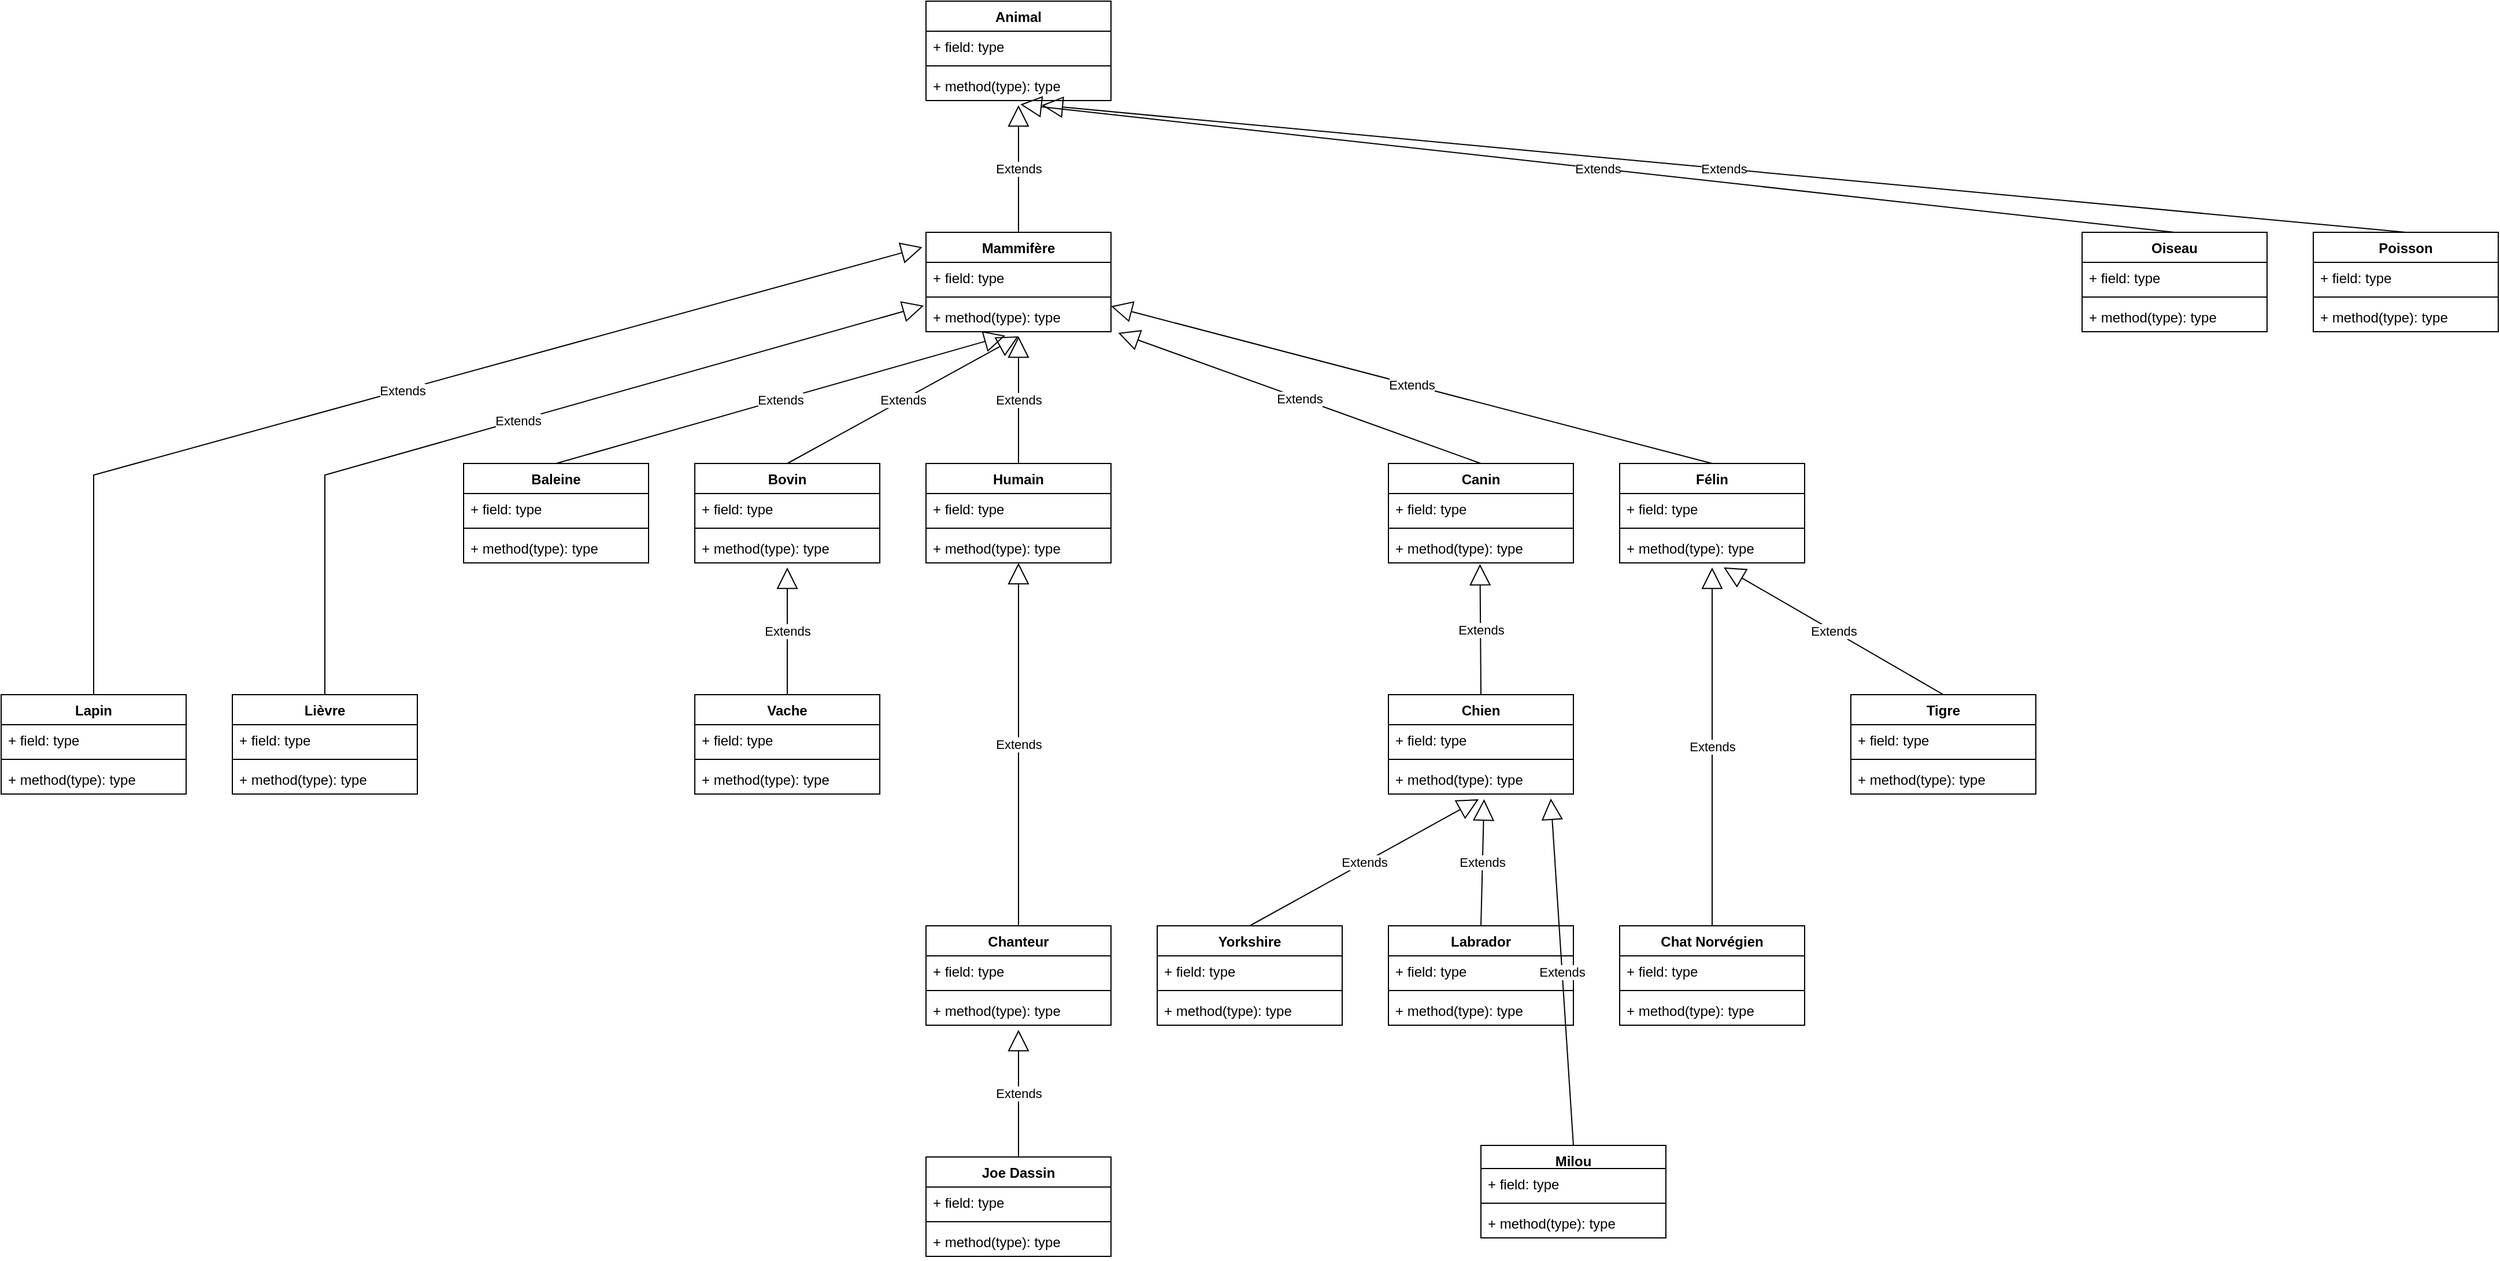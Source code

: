 <mxfile version="20.1.1" type="device"><diagram id="C5RBs43oDa-KdzZeNtuy" name="Page-1"><mxGraphModel dx="3201" dy="2303" grid="1" gridSize="10" guides="1" tooltips="1" connect="1" arrows="1" fold="1" page="1" pageScale="1" pageWidth="827" pageHeight="1169" math="0" shadow="0"><root><mxCell id="WIyWlLk6GJQsqaUBKTNV-0"/><mxCell id="WIyWlLk6GJQsqaUBKTNV-1" parent="WIyWlLk6GJQsqaUBKTNV-0"/><mxCell id="W7matp-2n3f10m7rBeiY-0" value="Animal" style="swimlane;fontStyle=1;align=center;verticalAlign=top;childLayout=stackLayout;horizontal=1;startSize=26;horizontalStack=0;resizeParent=1;resizeParentMax=0;resizeLast=0;collapsible=1;marginBottom=0;" parent="WIyWlLk6GJQsqaUBKTNV-1" vertex="1"><mxGeometry x="120" y="-330" width="160" height="86" as="geometry"/></mxCell><mxCell id="W7matp-2n3f10m7rBeiY-1" value="+ field: type" style="text;strokeColor=none;fillColor=none;align=left;verticalAlign=top;spacingLeft=4;spacingRight=4;overflow=hidden;rotatable=0;points=[[0,0.5],[1,0.5]];portConstraint=eastwest;" parent="W7matp-2n3f10m7rBeiY-0" vertex="1"><mxGeometry y="26" width="160" height="26" as="geometry"/></mxCell><mxCell id="W7matp-2n3f10m7rBeiY-2" value="" style="line;strokeWidth=1;fillColor=none;align=left;verticalAlign=middle;spacingTop=-1;spacingLeft=3;spacingRight=3;rotatable=0;labelPosition=right;points=[];portConstraint=eastwest;" parent="W7matp-2n3f10m7rBeiY-0" vertex="1"><mxGeometry y="52" width="160" height="8" as="geometry"/></mxCell><mxCell id="W7matp-2n3f10m7rBeiY-3" value="+ method(type): type" style="text;strokeColor=none;fillColor=none;align=left;verticalAlign=top;spacingLeft=4;spacingRight=4;overflow=hidden;rotatable=0;points=[[0,0.5],[1,0.5]];portConstraint=eastwest;" parent="W7matp-2n3f10m7rBeiY-0" vertex="1"><mxGeometry y="60" width="160" height="26" as="geometry"/></mxCell><mxCell id="W7matp-2n3f10m7rBeiY-4" value="Chien" style="swimlane;fontStyle=1;align=center;verticalAlign=top;childLayout=stackLayout;horizontal=1;startSize=26;horizontalStack=0;resizeParent=1;resizeParentMax=0;resizeLast=0;collapsible=1;marginBottom=0;" parent="WIyWlLk6GJQsqaUBKTNV-1" vertex="1"><mxGeometry x="520" y="270" width="160" height="86" as="geometry"/></mxCell><mxCell id="W7matp-2n3f10m7rBeiY-5" value="+ field: type" style="text;strokeColor=none;fillColor=none;align=left;verticalAlign=top;spacingLeft=4;spacingRight=4;overflow=hidden;rotatable=0;points=[[0,0.5],[1,0.5]];portConstraint=eastwest;" parent="W7matp-2n3f10m7rBeiY-4" vertex="1"><mxGeometry y="26" width="160" height="26" as="geometry"/></mxCell><mxCell id="W7matp-2n3f10m7rBeiY-6" value="" style="line;strokeWidth=1;fillColor=none;align=left;verticalAlign=middle;spacingTop=-1;spacingLeft=3;spacingRight=3;rotatable=0;labelPosition=right;points=[];portConstraint=eastwest;" parent="W7matp-2n3f10m7rBeiY-4" vertex="1"><mxGeometry y="52" width="160" height="8" as="geometry"/></mxCell><mxCell id="W7matp-2n3f10m7rBeiY-7" value="+ method(type): type" style="text;strokeColor=none;fillColor=none;align=left;verticalAlign=top;spacingLeft=4;spacingRight=4;overflow=hidden;rotatable=0;points=[[0,0.5],[1,0.5]];portConstraint=eastwest;" parent="W7matp-2n3f10m7rBeiY-4" vertex="1"><mxGeometry y="60" width="160" height="26" as="geometry"/></mxCell><mxCell id="W7matp-2n3f10m7rBeiY-8" value="Bovin&#10;" style="swimlane;fontStyle=1;align=center;verticalAlign=top;childLayout=stackLayout;horizontal=1;startSize=26;horizontalStack=0;resizeParent=1;resizeParentMax=0;resizeLast=0;collapsible=1;marginBottom=0;" parent="WIyWlLk6GJQsqaUBKTNV-1" vertex="1"><mxGeometry x="-80" y="70" width="160" height="86" as="geometry"/></mxCell><mxCell id="W7matp-2n3f10m7rBeiY-9" value="+ field: type" style="text;strokeColor=none;fillColor=none;align=left;verticalAlign=top;spacingLeft=4;spacingRight=4;overflow=hidden;rotatable=0;points=[[0,0.5],[1,0.5]];portConstraint=eastwest;" parent="W7matp-2n3f10m7rBeiY-8" vertex="1"><mxGeometry y="26" width="160" height="26" as="geometry"/></mxCell><mxCell id="W7matp-2n3f10m7rBeiY-10" value="" style="line;strokeWidth=1;fillColor=none;align=left;verticalAlign=middle;spacingTop=-1;spacingLeft=3;spacingRight=3;rotatable=0;labelPosition=right;points=[];portConstraint=eastwest;" parent="W7matp-2n3f10m7rBeiY-8" vertex="1"><mxGeometry y="52" width="160" height="8" as="geometry"/></mxCell><mxCell id="W7matp-2n3f10m7rBeiY-11" value="+ method(type): type" style="text;strokeColor=none;fillColor=none;align=left;verticalAlign=top;spacingLeft=4;spacingRight=4;overflow=hidden;rotatable=0;points=[[0,0.5],[1,0.5]];portConstraint=eastwest;" parent="W7matp-2n3f10m7rBeiY-8" vertex="1"><mxGeometry y="60" width="160" height="26" as="geometry"/></mxCell><mxCell id="W7matp-2n3f10m7rBeiY-12" value="Chanteur" style="swimlane;fontStyle=1;align=center;verticalAlign=top;childLayout=stackLayout;horizontal=1;startSize=26;horizontalStack=0;resizeParent=1;resizeParentMax=0;resizeLast=0;collapsible=1;marginBottom=0;" parent="WIyWlLk6GJQsqaUBKTNV-1" vertex="1"><mxGeometry x="120" y="470" width="160" height="86" as="geometry"/></mxCell><mxCell id="W7matp-2n3f10m7rBeiY-13" value="+ field: type" style="text;strokeColor=none;fillColor=none;align=left;verticalAlign=top;spacingLeft=4;spacingRight=4;overflow=hidden;rotatable=0;points=[[0,0.5],[1,0.5]];portConstraint=eastwest;" parent="W7matp-2n3f10m7rBeiY-12" vertex="1"><mxGeometry y="26" width="160" height="26" as="geometry"/></mxCell><mxCell id="W7matp-2n3f10m7rBeiY-14" value="" style="line;strokeWidth=1;fillColor=none;align=left;verticalAlign=middle;spacingTop=-1;spacingLeft=3;spacingRight=3;rotatable=0;labelPosition=right;points=[];portConstraint=eastwest;" parent="W7matp-2n3f10m7rBeiY-12" vertex="1"><mxGeometry y="52" width="160" height="8" as="geometry"/></mxCell><mxCell id="W7matp-2n3f10m7rBeiY-15" value="+ method(type): type" style="text;strokeColor=none;fillColor=none;align=left;verticalAlign=top;spacingLeft=4;spacingRight=4;overflow=hidden;rotatable=0;points=[[0,0.5],[1,0.5]];portConstraint=eastwest;" parent="W7matp-2n3f10m7rBeiY-12" vertex="1"><mxGeometry y="60" width="160" height="26" as="geometry"/></mxCell><mxCell id="W7matp-2n3f10m7rBeiY-16" value="Chat Norvégien" style="swimlane;fontStyle=1;align=center;verticalAlign=top;childLayout=stackLayout;horizontal=1;startSize=26;horizontalStack=0;resizeParent=1;resizeParentMax=0;resizeLast=0;collapsible=1;marginBottom=0;" parent="WIyWlLk6GJQsqaUBKTNV-1" vertex="1"><mxGeometry x="720" y="470" width="160" height="86" as="geometry"/></mxCell><mxCell id="W7matp-2n3f10m7rBeiY-17" value="+ field: type" style="text;strokeColor=none;fillColor=none;align=left;verticalAlign=top;spacingLeft=4;spacingRight=4;overflow=hidden;rotatable=0;points=[[0,0.5],[1,0.5]];portConstraint=eastwest;" parent="W7matp-2n3f10m7rBeiY-16" vertex="1"><mxGeometry y="26" width="160" height="26" as="geometry"/></mxCell><mxCell id="W7matp-2n3f10m7rBeiY-18" value="" style="line;strokeWidth=1;fillColor=none;align=left;verticalAlign=middle;spacingTop=-1;spacingLeft=3;spacingRight=3;rotatable=0;labelPosition=right;points=[];portConstraint=eastwest;" parent="W7matp-2n3f10m7rBeiY-16" vertex="1"><mxGeometry y="52" width="160" height="8" as="geometry"/></mxCell><mxCell id="W7matp-2n3f10m7rBeiY-19" value="+ method(type): type" style="text;strokeColor=none;fillColor=none;align=left;verticalAlign=top;spacingLeft=4;spacingRight=4;overflow=hidden;rotatable=0;points=[[0,0.5],[1,0.5]];portConstraint=eastwest;" parent="W7matp-2n3f10m7rBeiY-16" vertex="1"><mxGeometry y="60" width="160" height="26" as="geometry"/></mxCell><mxCell id="W7matp-2n3f10m7rBeiY-20" value="Labrador" style="swimlane;fontStyle=1;align=center;verticalAlign=top;childLayout=stackLayout;horizontal=1;startSize=26;horizontalStack=0;resizeParent=1;resizeParentMax=0;resizeLast=0;collapsible=1;marginBottom=0;" parent="WIyWlLk6GJQsqaUBKTNV-1" vertex="1"><mxGeometry x="520" y="470" width="160" height="86" as="geometry"/></mxCell><mxCell id="W7matp-2n3f10m7rBeiY-21" value="+ field: type" style="text;strokeColor=none;fillColor=none;align=left;verticalAlign=top;spacingLeft=4;spacingRight=4;overflow=hidden;rotatable=0;points=[[0,0.5],[1,0.5]];portConstraint=eastwest;" parent="W7matp-2n3f10m7rBeiY-20" vertex="1"><mxGeometry y="26" width="160" height="26" as="geometry"/></mxCell><mxCell id="W7matp-2n3f10m7rBeiY-22" value="" style="line;strokeWidth=1;fillColor=none;align=left;verticalAlign=middle;spacingTop=-1;spacingLeft=3;spacingRight=3;rotatable=0;labelPosition=right;points=[];portConstraint=eastwest;" parent="W7matp-2n3f10m7rBeiY-20" vertex="1"><mxGeometry y="52" width="160" height="8" as="geometry"/></mxCell><mxCell id="W7matp-2n3f10m7rBeiY-23" value="+ method(type): type" style="text;strokeColor=none;fillColor=none;align=left;verticalAlign=top;spacingLeft=4;spacingRight=4;overflow=hidden;rotatable=0;points=[[0,0.5],[1,0.5]];portConstraint=eastwest;" parent="W7matp-2n3f10m7rBeiY-20" vertex="1"><mxGeometry y="60" width="160" height="26" as="geometry"/></mxCell><mxCell id="W7matp-2n3f10m7rBeiY-24" value="Félin" style="swimlane;fontStyle=1;align=center;verticalAlign=top;childLayout=stackLayout;horizontal=1;startSize=26;horizontalStack=0;resizeParent=1;resizeParentMax=0;resizeLast=0;collapsible=1;marginBottom=0;" parent="WIyWlLk6GJQsqaUBKTNV-1" vertex="1"><mxGeometry x="720" y="70" width="160" height="86" as="geometry"/></mxCell><mxCell id="W7matp-2n3f10m7rBeiY-25" value="+ field: type" style="text;strokeColor=none;fillColor=none;align=left;verticalAlign=top;spacingLeft=4;spacingRight=4;overflow=hidden;rotatable=0;points=[[0,0.5],[1,0.5]];portConstraint=eastwest;" parent="W7matp-2n3f10m7rBeiY-24" vertex="1"><mxGeometry y="26" width="160" height="26" as="geometry"/></mxCell><mxCell id="W7matp-2n3f10m7rBeiY-26" value="" style="line;strokeWidth=1;fillColor=none;align=left;verticalAlign=middle;spacingTop=-1;spacingLeft=3;spacingRight=3;rotatable=0;labelPosition=right;points=[];portConstraint=eastwest;" parent="W7matp-2n3f10m7rBeiY-24" vertex="1"><mxGeometry y="52" width="160" height="8" as="geometry"/></mxCell><mxCell id="W7matp-2n3f10m7rBeiY-27" value="+ method(type): type" style="text;strokeColor=none;fillColor=none;align=left;verticalAlign=top;spacingLeft=4;spacingRight=4;overflow=hidden;rotatable=0;points=[[0,0.5],[1,0.5]];portConstraint=eastwest;" parent="W7matp-2n3f10m7rBeiY-24" vertex="1"><mxGeometry y="60" width="160" height="26" as="geometry"/></mxCell><mxCell id="W7matp-2n3f10m7rBeiY-28" value="Lièvre" style="swimlane;fontStyle=1;align=center;verticalAlign=top;childLayout=stackLayout;horizontal=1;startSize=26;horizontalStack=0;resizeParent=1;resizeParentMax=0;resizeLast=0;collapsible=1;marginBottom=0;" parent="WIyWlLk6GJQsqaUBKTNV-1" vertex="1"><mxGeometry x="-480" y="270" width="160" height="86" as="geometry"/></mxCell><mxCell id="W7matp-2n3f10m7rBeiY-29" value="+ field: type" style="text;strokeColor=none;fillColor=none;align=left;verticalAlign=top;spacingLeft=4;spacingRight=4;overflow=hidden;rotatable=0;points=[[0,0.5],[1,0.5]];portConstraint=eastwest;" parent="W7matp-2n3f10m7rBeiY-28" vertex="1"><mxGeometry y="26" width="160" height="26" as="geometry"/></mxCell><mxCell id="W7matp-2n3f10m7rBeiY-30" value="" style="line;strokeWidth=1;fillColor=none;align=left;verticalAlign=middle;spacingTop=-1;spacingLeft=3;spacingRight=3;rotatable=0;labelPosition=right;points=[];portConstraint=eastwest;" parent="W7matp-2n3f10m7rBeiY-28" vertex="1"><mxGeometry y="52" width="160" height="8" as="geometry"/></mxCell><mxCell id="W7matp-2n3f10m7rBeiY-31" value="+ method(type): type" style="text;strokeColor=none;fillColor=none;align=left;verticalAlign=top;spacingLeft=4;spacingRight=4;overflow=hidden;rotatable=0;points=[[0,0.5],[1,0.5]];portConstraint=eastwest;" parent="W7matp-2n3f10m7rBeiY-28" vertex="1"><mxGeometry y="60" width="160" height="26" as="geometry"/></mxCell><mxCell id="W7matp-2n3f10m7rBeiY-32" value="Lapin" style="swimlane;fontStyle=1;align=center;verticalAlign=top;childLayout=stackLayout;horizontal=1;startSize=26;horizontalStack=0;resizeParent=1;resizeParentMax=0;resizeLast=0;collapsible=1;marginBottom=0;" parent="WIyWlLk6GJQsqaUBKTNV-1" vertex="1"><mxGeometry x="-680" y="270" width="160" height="86" as="geometry"/></mxCell><mxCell id="W7matp-2n3f10m7rBeiY-33" value="+ field: type" style="text;strokeColor=none;fillColor=none;align=left;verticalAlign=top;spacingLeft=4;spacingRight=4;overflow=hidden;rotatable=0;points=[[0,0.5],[1,0.5]];portConstraint=eastwest;" parent="W7matp-2n3f10m7rBeiY-32" vertex="1"><mxGeometry y="26" width="160" height="26" as="geometry"/></mxCell><mxCell id="W7matp-2n3f10m7rBeiY-34" value="" style="line;strokeWidth=1;fillColor=none;align=left;verticalAlign=middle;spacingTop=-1;spacingLeft=3;spacingRight=3;rotatable=0;labelPosition=right;points=[];portConstraint=eastwest;" parent="W7matp-2n3f10m7rBeiY-32" vertex="1"><mxGeometry y="52" width="160" height="8" as="geometry"/></mxCell><mxCell id="W7matp-2n3f10m7rBeiY-35" value="+ method(type): type" style="text;strokeColor=none;fillColor=none;align=left;verticalAlign=top;spacingLeft=4;spacingRight=4;overflow=hidden;rotatable=0;points=[[0,0.5],[1,0.5]];portConstraint=eastwest;" parent="W7matp-2n3f10m7rBeiY-32" vertex="1"><mxGeometry y="60" width="160" height="26" as="geometry"/></mxCell><mxCell id="W7matp-2n3f10m7rBeiY-36" value="Oiseau" style="swimlane;fontStyle=1;align=center;verticalAlign=top;childLayout=stackLayout;horizontal=1;startSize=26;horizontalStack=0;resizeParent=1;resizeParentMax=0;resizeLast=0;collapsible=1;marginBottom=0;" parent="WIyWlLk6GJQsqaUBKTNV-1" vertex="1"><mxGeometry x="1120" y="-130" width="160" height="86" as="geometry"/></mxCell><mxCell id="W7matp-2n3f10m7rBeiY-37" value="+ field: type" style="text;strokeColor=none;fillColor=none;align=left;verticalAlign=top;spacingLeft=4;spacingRight=4;overflow=hidden;rotatable=0;points=[[0,0.5],[1,0.5]];portConstraint=eastwest;" parent="W7matp-2n3f10m7rBeiY-36" vertex="1"><mxGeometry y="26" width="160" height="26" as="geometry"/></mxCell><mxCell id="W7matp-2n3f10m7rBeiY-38" value="" style="line;strokeWidth=1;fillColor=none;align=left;verticalAlign=middle;spacingTop=-1;spacingLeft=3;spacingRight=3;rotatable=0;labelPosition=right;points=[];portConstraint=eastwest;" parent="W7matp-2n3f10m7rBeiY-36" vertex="1"><mxGeometry y="52" width="160" height="8" as="geometry"/></mxCell><mxCell id="W7matp-2n3f10m7rBeiY-39" value="+ method(type): type" style="text;strokeColor=none;fillColor=none;align=left;verticalAlign=top;spacingLeft=4;spacingRight=4;overflow=hidden;rotatable=0;points=[[0,0.5],[1,0.5]];portConstraint=eastwest;" parent="W7matp-2n3f10m7rBeiY-36" vertex="1"><mxGeometry y="60" width="160" height="26" as="geometry"/></mxCell><mxCell id="W7matp-2n3f10m7rBeiY-40" value="Tigre" style="swimlane;fontStyle=1;align=center;verticalAlign=top;childLayout=stackLayout;horizontal=1;startSize=26;horizontalStack=0;resizeParent=1;resizeParentMax=0;resizeLast=0;collapsible=1;marginBottom=0;" parent="WIyWlLk6GJQsqaUBKTNV-1" vertex="1"><mxGeometry x="920" y="270" width="160" height="86" as="geometry"/></mxCell><mxCell id="W7matp-2n3f10m7rBeiY-41" value="+ field: type" style="text;strokeColor=none;fillColor=none;align=left;verticalAlign=top;spacingLeft=4;spacingRight=4;overflow=hidden;rotatable=0;points=[[0,0.5],[1,0.5]];portConstraint=eastwest;" parent="W7matp-2n3f10m7rBeiY-40" vertex="1"><mxGeometry y="26" width="160" height="26" as="geometry"/></mxCell><mxCell id="W7matp-2n3f10m7rBeiY-42" value="" style="line;strokeWidth=1;fillColor=none;align=left;verticalAlign=middle;spacingTop=-1;spacingLeft=3;spacingRight=3;rotatable=0;labelPosition=right;points=[];portConstraint=eastwest;" parent="W7matp-2n3f10m7rBeiY-40" vertex="1"><mxGeometry y="52" width="160" height="8" as="geometry"/></mxCell><mxCell id="W7matp-2n3f10m7rBeiY-43" value="+ method(type): type" style="text;strokeColor=none;fillColor=none;align=left;verticalAlign=top;spacingLeft=4;spacingRight=4;overflow=hidden;rotatable=0;points=[[0,0.5],[1,0.5]];portConstraint=eastwest;" parent="W7matp-2n3f10m7rBeiY-40" vertex="1"><mxGeometry y="60" width="160" height="26" as="geometry"/></mxCell><mxCell id="W7matp-2n3f10m7rBeiY-44" value="Joe Dassin" style="swimlane;fontStyle=1;align=center;verticalAlign=top;childLayout=stackLayout;horizontal=1;startSize=26;horizontalStack=0;resizeParent=1;resizeParentMax=0;resizeLast=0;collapsible=1;marginBottom=0;" parent="WIyWlLk6GJQsqaUBKTNV-1" vertex="1"><mxGeometry x="120" y="670" width="160" height="86" as="geometry"/></mxCell><mxCell id="W7matp-2n3f10m7rBeiY-45" value="+ field: type" style="text;strokeColor=none;fillColor=none;align=left;verticalAlign=top;spacingLeft=4;spacingRight=4;overflow=hidden;rotatable=0;points=[[0,0.5],[1,0.5]];portConstraint=eastwest;" parent="W7matp-2n3f10m7rBeiY-44" vertex="1"><mxGeometry y="26" width="160" height="26" as="geometry"/></mxCell><mxCell id="W7matp-2n3f10m7rBeiY-46" value="" style="line;strokeWidth=1;fillColor=none;align=left;verticalAlign=middle;spacingTop=-1;spacingLeft=3;spacingRight=3;rotatable=0;labelPosition=right;points=[];portConstraint=eastwest;" parent="W7matp-2n3f10m7rBeiY-44" vertex="1"><mxGeometry y="52" width="160" height="8" as="geometry"/></mxCell><mxCell id="W7matp-2n3f10m7rBeiY-47" value="+ method(type): type" style="text;strokeColor=none;fillColor=none;align=left;verticalAlign=top;spacingLeft=4;spacingRight=4;overflow=hidden;rotatable=0;points=[[0,0.5],[1,0.5]];portConstraint=eastwest;" parent="W7matp-2n3f10m7rBeiY-44" vertex="1"><mxGeometry y="60" width="160" height="26" as="geometry"/></mxCell><mxCell id="W7matp-2n3f10m7rBeiY-48" value="Canin" style="swimlane;fontStyle=1;align=center;verticalAlign=top;childLayout=stackLayout;horizontal=1;startSize=26;horizontalStack=0;resizeParent=1;resizeParentMax=0;resizeLast=0;collapsible=1;marginBottom=0;" parent="WIyWlLk6GJQsqaUBKTNV-1" vertex="1"><mxGeometry x="520" y="70" width="160" height="86" as="geometry"/></mxCell><mxCell id="W7matp-2n3f10m7rBeiY-49" value="+ field: type" style="text;strokeColor=none;fillColor=none;align=left;verticalAlign=top;spacingLeft=4;spacingRight=4;overflow=hidden;rotatable=0;points=[[0,0.5],[1,0.5]];portConstraint=eastwest;" parent="W7matp-2n3f10m7rBeiY-48" vertex="1"><mxGeometry y="26" width="160" height="26" as="geometry"/></mxCell><mxCell id="W7matp-2n3f10m7rBeiY-50" value="" style="line;strokeWidth=1;fillColor=none;align=left;verticalAlign=middle;spacingTop=-1;spacingLeft=3;spacingRight=3;rotatable=0;labelPosition=right;points=[];portConstraint=eastwest;" parent="W7matp-2n3f10m7rBeiY-48" vertex="1"><mxGeometry y="52" width="160" height="8" as="geometry"/></mxCell><mxCell id="W7matp-2n3f10m7rBeiY-51" value="+ method(type): type" style="text;strokeColor=none;fillColor=none;align=left;verticalAlign=top;spacingLeft=4;spacingRight=4;overflow=hidden;rotatable=0;points=[[0,0.5],[1,0.5]];portConstraint=eastwest;" parent="W7matp-2n3f10m7rBeiY-48" vertex="1"><mxGeometry y="60" width="160" height="26" as="geometry"/></mxCell><mxCell id="W7matp-2n3f10m7rBeiY-52" value="Vache" style="swimlane;fontStyle=1;align=center;verticalAlign=top;childLayout=stackLayout;horizontal=1;startSize=26;horizontalStack=0;resizeParent=1;resizeParentMax=0;resizeLast=0;collapsible=1;marginBottom=0;" parent="WIyWlLk6GJQsqaUBKTNV-1" vertex="1"><mxGeometry x="-80" y="270" width="160" height="86" as="geometry"/></mxCell><mxCell id="W7matp-2n3f10m7rBeiY-53" value="+ field: type" style="text;strokeColor=none;fillColor=none;align=left;verticalAlign=top;spacingLeft=4;spacingRight=4;overflow=hidden;rotatable=0;points=[[0,0.5],[1,0.5]];portConstraint=eastwest;" parent="W7matp-2n3f10m7rBeiY-52" vertex="1"><mxGeometry y="26" width="160" height="26" as="geometry"/></mxCell><mxCell id="W7matp-2n3f10m7rBeiY-54" value="" style="line;strokeWidth=1;fillColor=none;align=left;verticalAlign=middle;spacingTop=-1;spacingLeft=3;spacingRight=3;rotatable=0;labelPosition=right;points=[];portConstraint=eastwest;" parent="W7matp-2n3f10m7rBeiY-52" vertex="1"><mxGeometry y="52" width="160" height="8" as="geometry"/></mxCell><mxCell id="W7matp-2n3f10m7rBeiY-55" value="+ method(type): type" style="text;strokeColor=none;fillColor=none;align=left;verticalAlign=top;spacingLeft=4;spacingRight=4;overflow=hidden;rotatable=0;points=[[0,0.5],[1,0.5]];portConstraint=eastwest;" parent="W7matp-2n3f10m7rBeiY-52" vertex="1"><mxGeometry y="60" width="160" height="26" as="geometry"/></mxCell><mxCell id="W7matp-2n3f10m7rBeiY-56" value="Humain" style="swimlane;fontStyle=1;align=center;verticalAlign=top;childLayout=stackLayout;horizontal=1;startSize=26;horizontalStack=0;resizeParent=1;resizeParentMax=0;resizeLast=0;collapsible=1;marginBottom=0;" parent="WIyWlLk6GJQsqaUBKTNV-1" vertex="1"><mxGeometry x="120" y="70" width="160" height="86" as="geometry"/></mxCell><mxCell id="W7matp-2n3f10m7rBeiY-57" value="+ field: type" style="text;strokeColor=none;fillColor=none;align=left;verticalAlign=top;spacingLeft=4;spacingRight=4;overflow=hidden;rotatable=0;points=[[0,0.5],[1,0.5]];portConstraint=eastwest;" parent="W7matp-2n3f10m7rBeiY-56" vertex="1"><mxGeometry y="26" width="160" height="26" as="geometry"/></mxCell><mxCell id="W7matp-2n3f10m7rBeiY-58" value="" style="line;strokeWidth=1;fillColor=none;align=left;verticalAlign=middle;spacingTop=-1;spacingLeft=3;spacingRight=3;rotatable=0;labelPosition=right;points=[];portConstraint=eastwest;" parent="W7matp-2n3f10m7rBeiY-56" vertex="1"><mxGeometry y="52" width="160" height="8" as="geometry"/></mxCell><mxCell id="W7matp-2n3f10m7rBeiY-59" value="+ method(type): type" style="text;strokeColor=none;fillColor=none;align=left;verticalAlign=top;spacingLeft=4;spacingRight=4;overflow=hidden;rotatable=0;points=[[0,0.5],[1,0.5]];portConstraint=eastwest;" parent="W7matp-2n3f10m7rBeiY-56" vertex="1"><mxGeometry y="60" width="160" height="26" as="geometry"/></mxCell><mxCell id="W7matp-2n3f10m7rBeiY-60" value="Mammifère" style="swimlane;fontStyle=1;align=center;verticalAlign=top;childLayout=stackLayout;horizontal=1;startSize=26;horizontalStack=0;resizeParent=1;resizeParentMax=0;resizeLast=0;collapsible=1;marginBottom=0;" parent="WIyWlLk6GJQsqaUBKTNV-1" vertex="1"><mxGeometry x="120" y="-130" width="160" height="86" as="geometry"/></mxCell><mxCell id="W7matp-2n3f10m7rBeiY-61" value="+ field: type" style="text;strokeColor=none;fillColor=none;align=left;verticalAlign=top;spacingLeft=4;spacingRight=4;overflow=hidden;rotatable=0;points=[[0,0.5],[1,0.5]];portConstraint=eastwest;" parent="W7matp-2n3f10m7rBeiY-60" vertex="1"><mxGeometry y="26" width="160" height="26" as="geometry"/></mxCell><mxCell id="W7matp-2n3f10m7rBeiY-62" value="" style="line;strokeWidth=1;fillColor=none;align=left;verticalAlign=middle;spacingTop=-1;spacingLeft=3;spacingRight=3;rotatable=0;labelPosition=right;points=[];portConstraint=eastwest;" parent="W7matp-2n3f10m7rBeiY-60" vertex="1"><mxGeometry y="52" width="160" height="8" as="geometry"/></mxCell><mxCell id="W7matp-2n3f10m7rBeiY-63" value="+ method(type): type" style="text;strokeColor=none;fillColor=none;align=left;verticalAlign=top;spacingLeft=4;spacingRight=4;overflow=hidden;rotatable=0;points=[[0,0.5],[1,0.5]];portConstraint=eastwest;" parent="W7matp-2n3f10m7rBeiY-60" vertex="1"><mxGeometry y="60" width="160" height="26" as="geometry"/></mxCell><mxCell id="W7matp-2n3f10m7rBeiY-64" value="Poisson" style="swimlane;fontStyle=1;align=center;verticalAlign=top;childLayout=stackLayout;horizontal=1;startSize=26;horizontalStack=0;resizeParent=1;resizeParentMax=0;resizeLast=0;collapsible=1;marginBottom=0;" parent="WIyWlLk6GJQsqaUBKTNV-1" vertex="1"><mxGeometry x="1320" y="-130" width="160" height="86" as="geometry"/></mxCell><mxCell id="W7matp-2n3f10m7rBeiY-65" value="+ field: type" style="text;strokeColor=none;fillColor=none;align=left;verticalAlign=top;spacingLeft=4;spacingRight=4;overflow=hidden;rotatable=0;points=[[0,0.5],[1,0.5]];portConstraint=eastwest;" parent="W7matp-2n3f10m7rBeiY-64" vertex="1"><mxGeometry y="26" width="160" height="26" as="geometry"/></mxCell><mxCell id="W7matp-2n3f10m7rBeiY-66" value="" style="line;strokeWidth=1;fillColor=none;align=left;verticalAlign=middle;spacingTop=-1;spacingLeft=3;spacingRight=3;rotatable=0;labelPosition=right;points=[];portConstraint=eastwest;" parent="W7matp-2n3f10m7rBeiY-64" vertex="1"><mxGeometry y="52" width="160" height="8" as="geometry"/></mxCell><mxCell id="W7matp-2n3f10m7rBeiY-67" value="+ method(type): type" style="text;strokeColor=none;fillColor=none;align=left;verticalAlign=top;spacingLeft=4;spacingRight=4;overflow=hidden;rotatable=0;points=[[0,0.5],[1,0.5]];portConstraint=eastwest;" parent="W7matp-2n3f10m7rBeiY-64" vertex="1"><mxGeometry y="60" width="160" height="26" as="geometry"/></mxCell><mxCell id="W7matp-2n3f10m7rBeiY-68" value="Baleine" style="swimlane;fontStyle=1;align=center;verticalAlign=top;childLayout=stackLayout;horizontal=1;startSize=26;horizontalStack=0;resizeParent=1;resizeParentMax=0;resizeLast=0;collapsible=1;marginBottom=0;" parent="WIyWlLk6GJQsqaUBKTNV-1" vertex="1"><mxGeometry x="-280" y="70" width="160" height="86" as="geometry"/></mxCell><mxCell id="W7matp-2n3f10m7rBeiY-69" value="+ field: type" style="text;strokeColor=none;fillColor=none;align=left;verticalAlign=top;spacingLeft=4;spacingRight=4;overflow=hidden;rotatable=0;points=[[0,0.5],[1,0.5]];portConstraint=eastwest;" parent="W7matp-2n3f10m7rBeiY-68" vertex="1"><mxGeometry y="26" width="160" height="26" as="geometry"/></mxCell><mxCell id="W7matp-2n3f10m7rBeiY-70" value="" style="line;strokeWidth=1;fillColor=none;align=left;verticalAlign=middle;spacingTop=-1;spacingLeft=3;spacingRight=3;rotatable=0;labelPosition=right;points=[];portConstraint=eastwest;" parent="W7matp-2n3f10m7rBeiY-68" vertex="1"><mxGeometry y="52" width="160" height="8" as="geometry"/></mxCell><mxCell id="W7matp-2n3f10m7rBeiY-71" value="+ method(type): type" style="text;strokeColor=none;fillColor=none;align=left;verticalAlign=top;spacingLeft=4;spacingRight=4;overflow=hidden;rotatable=0;points=[[0,0.5],[1,0.5]];portConstraint=eastwest;" parent="W7matp-2n3f10m7rBeiY-68" vertex="1"><mxGeometry y="60" width="160" height="26" as="geometry"/></mxCell><mxCell id="W7matp-2n3f10m7rBeiY-72" value="Yorkshire" style="swimlane;fontStyle=1;align=center;verticalAlign=top;childLayout=stackLayout;horizontal=1;startSize=26;horizontalStack=0;resizeParent=1;resizeParentMax=0;resizeLast=0;collapsible=1;marginBottom=0;" parent="WIyWlLk6GJQsqaUBKTNV-1" vertex="1"><mxGeometry x="320" y="470" width="160" height="86" as="geometry"/></mxCell><mxCell id="W7matp-2n3f10m7rBeiY-73" value="+ field: type" style="text;strokeColor=none;fillColor=none;align=left;verticalAlign=top;spacingLeft=4;spacingRight=4;overflow=hidden;rotatable=0;points=[[0,0.5],[1,0.5]];portConstraint=eastwest;" parent="W7matp-2n3f10m7rBeiY-72" vertex="1"><mxGeometry y="26" width="160" height="26" as="geometry"/></mxCell><mxCell id="W7matp-2n3f10m7rBeiY-74" value="" style="line;strokeWidth=1;fillColor=none;align=left;verticalAlign=middle;spacingTop=-1;spacingLeft=3;spacingRight=3;rotatable=0;labelPosition=right;points=[];portConstraint=eastwest;" parent="W7matp-2n3f10m7rBeiY-72" vertex="1"><mxGeometry y="52" width="160" height="8" as="geometry"/></mxCell><mxCell id="W7matp-2n3f10m7rBeiY-75" value="+ method(type): type" style="text;strokeColor=none;fillColor=none;align=left;verticalAlign=top;spacingLeft=4;spacingRight=4;overflow=hidden;rotatable=0;points=[[0,0.5],[1,0.5]];portConstraint=eastwest;" parent="W7matp-2n3f10m7rBeiY-72" vertex="1"><mxGeometry y="60" width="160" height="26" as="geometry"/></mxCell><mxCell id="W7matp-2n3f10m7rBeiY-76" value="Milou" style="swimlane;fontStyle=1;align=center;verticalAlign=top;childLayout=stackLayout;horizontal=1;startSize=20;horizontalStack=0;resizeParent=1;resizeParentMax=0;resizeLast=0;collapsible=1;marginBottom=0;" parent="WIyWlLk6GJQsqaUBKTNV-1" vertex="1"><mxGeometry x="600" y="660" width="160" height="80" as="geometry"/></mxCell><mxCell id="W7matp-2n3f10m7rBeiY-77" value="+ field: type" style="text;strokeColor=none;fillColor=none;align=left;verticalAlign=top;spacingLeft=4;spacingRight=4;overflow=hidden;rotatable=0;points=[[0,0.5],[1,0.5]];portConstraint=eastwest;" parent="W7matp-2n3f10m7rBeiY-76" vertex="1"><mxGeometry y="20" width="160" height="26" as="geometry"/></mxCell><mxCell id="W7matp-2n3f10m7rBeiY-78" value="" style="line;strokeWidth=1;fillColor=none;align=left;verticalAlign=middle;spacingTop=-1;spacingLeft=3;spacingRight=3;rotatable=0;labelPosition=right;points=[];portConstraint=eastwest;" parent="W7matp-2n3f10m7rBeiY-76" vertex="1"><mxGeometry y="46" width="160" height="8" as="geometry"/></mxCell><mxCell id="W7matp-2n3f10m7rBeiY-79" value="+ method(type): type" style="text;strokeColor=none;fillColor=none;align=left;verticalAlign=top;spacingLeft=4;spacingRight=4;overflow=hidden;rotatable=0;points=[[0,0.5],[1,0.5]];portConstraint=eastwest;" parent="W7matp-2n3f10m7rBeiY-76" vertex="1"><mxGeometry y="54" width="160" height="26" as="geometry"/></mxCell><mxCell id="W7matp-2n3f10m7rBeiY-80" value="Extends" style="endArrow=block;endSize=16;endFill=0;html=1;rounded=0;entryX=0.488;entryY=1.174;entryDx=0;entryDy=0;entryPerimeter=0;exitX=0.5;exitY=0;exitDx=0;exitDy=0;" parent="WIyWlLk6GJQsqaUBKTNV-1" source="W7matp-2n3f10m7rBeiY-72" target="W7matp-2n3f10m7rBeiY-7" edge="1"><mxGeometry width="160" relative="1" as="geometry"><mxPoint x="390" y="420" as="sourcePoint"/><mxPoint x="550" y="420" as="targetPoint"/></mxGeometry></mxCell><mxCell id="W7matp-2n3f10m7rBeiY-81" value="Extends" style="endArrow=block;endSize=16;endFill=0;html=1;rounded=0;exitX=0.5;exitY=0;exitDx=0;exitDy=0;entryX=0.517;entryY=1.174;entryDx=0;entryDy=0;entryPerimeter=0;" parent="WIyWlLk6GJQsqaUBKTNV-1" source="W7matp-2n3f10m7rBeiY-20" target="W7matp-2n3f10m7rBeiY-7" edge="1"><mxGeometry width="160" relative="1" as="geometry"><mxPoint x="560" y="350" as="sourcePoint"/><mxPoint x="720" y="350" as="targetPoint"/></mxGeometry></mxCell><mxCell id="W7matp-2n3f10m7rBeiY-83" value="Extends" style="endArrow=block;endSize=16;endFill=0;html=1;rounded=0;entryX=0.495;entryY=1.038;entryDx=0;entryDy=0;entryPerimeter=0;exitX=0.5;exitY=0;exitDx=0;exitDy=0;" parent="WIyWlLk6GJQsqaUBKTNV-1" source="W7matp-2n3f10m7rBeiY-4" target="W7matp-2n3f10m7rBeiY-51" edge="1"><mxGeometry width="160" relative="1" as="geometry"><mxPoint x="599" y="260" as="sourcePoint"/><mxPoint x="720" y="350" as="targetPoint"/></mxGeometry></mxCell><mxCell id="W7matp-2n3f10m7rBeiY-84" value="Extends" style="endArrow=block;endSize=16;endFill=0;html=1;rounded=0;exitX=0.5;exitY=0;exitDx=0;exitDy=0;entryX=0.878;entryY=1.148;entryDx=0;entryDy=0;entryPerimeter=0;" parent="WIyWlLk6GJQsqaUBKTNV-1" source="W7matp-2n3f10m7rBeiY-76" edge="1" target="W7matp-2n3f10m7rBeiY-7"><mxGeometry width="160" relative="1" as="geometry"><mxPoint x="380" y="640" as="sourcePoint"/><mxPoint x="400" y="560" as="targetPoint"/><Array as="points"/></mxGeometry></mxCell><mxCell id="W7matp-2n3f10m7rBeiY-85" value="Extends" style="endArrow=block;endSize=16;endFill=0;html=1;rounded=0;entryX=0.5;entryY=1.154;entryDx=0;entryDy=0;entryPerimeter=0;exitX=0.5;exitY=0;exitDx=0;exitDy=0;" parent="WIyWlLk6GJQsqaUBKTNV-1" source="W7matp-2n3f10m7rBeiY-16" target="W7matp-2n3f10m7rBeiY-27" edge="1"><mxGeometry width="160" relative="1" as="geometry"><mxPoint x="710" y="230" as="sourcePoint"/><mxPoint x="870" y="230" as="targetPoint"/></mxGeometry></mxCell><mxCell id="W7matp-2n3f10m7rBeiY-86" value="Extends" style="endArrow=block;endSize=16;endFill=0;html=1;rounded=0;exitX=0.5;exitY=0;exitDx=0;exitDy=0;" parent="WIyWlLk6GJQsqaUBKTNV-1" source="W7matp-2n3f10m7rBeiY-40" edge="1"><mxGeometry width="160" relative="1" as="geometry"><mxPoint x="860" y="210" as="sourcePoint"/><mxPoint x="810" y="160" as="targetPoint"/></mxGeometry></mxCell><mxCell id="W7matp-2n3f10m7rBeiY-87" value="Extends" style="endArrow=block;endSize=16;endFill=0;html=1;rounded=0;exitX=0.5;exitY=0;exitDx=0;exitDy=0;" parent="WIyWlLk6GJQsqaUBKTNV-1" source="W7matp-2n3f10m7rBeiY-44" edge="1"><mxGeometry width="160" relative="1" as="geometry"><mxPoint x="20" y="620" as="sourcePoint"/><mxPoint x="200" y="560" as="targetPoint"/></mxGeometry></mxCell><mxCell id="W7matp-2n3f10m7rBeiY-88" value="Extends" style="endArrow=block;endSize=16;endFill=0;html=1;rounded=0;exitX=0.5;exitY=0;exitDx=0;exitDy=0;" parent="WIyWlLk6GJQsqaUBKTNV-1" source="W7matp-2n3f10m7rBeiY-52" edge="1"><mxGeometry width="160" relative="1" as="geometry"><mxPoint x="-50" y="350" as="sourcePoint"/><mxPoint y="160" as="targetPoint"/></mxGeometry></mxCell><mxCell id="W7matp-2n3f10m7rBeiY-90" value="Extends" style="endArrow=block;endSize=16;endFill=0;html=1;rounded=0;exitX=0.5;exitY=0;exitDx=0;exitDy=0;" parent="WIyWlLk6GJQsqaUBKTNV-1" source="W7matp-2n3f10m7rBeiY-12" target="W7matp-2n3f10m7rBeiY-59" edge="1"><mxGeometry width="160" relative="1" as="geometry"><mxPoint x="140" y="350" as="sourcePoint"/><mxPoint x="300" y="350" as="targetPoint"/></mxGeometry></mxCell><mxCell id="W7matp-2n3f10m7rBeiY-91" value="Extends" style="endArrow=block;endSize=16;endFill=0;html=1;rounded=0;" parent="WIyWlLk6GJQsqaUBKTNV-1" source="W7matp-2n3f10m7rBeiY-60" edge="1"><mxGeometry width="160" relative="1" as="geometry"><mxPoint x="310" y="-80" as="sourcePoint"/><mxPoint x="200" y="-240" as="targetPoint"/></mxGeometry></mxCell><mxCell id="W7matp-2n3f10m7rBeiY-92" value="Extends" style="endArrow=block;endSize=16;endFill=0;html=1;rounded=0;exitX=0.5;exitY=0;exitDx=0;exitDy=0;" parent="WIyWlLk6GJQsqaUBKTNV-1" source="W7matp-2n3f10m7rBeiY-56" edge="1"><mxGeometry width="160" relative="1" as="geometry"><mxPoint x="310" y="-80" as="sourcePoint"/><mxPoint x="200" y="-40" as="targetPoint"/></mxGeometry></mxCell><mxCell id="W7matp-2n3f10m7rBeiY-94" value="Extends" style="endArrow=block;endSize=16;endFill=0;html=1;rounded=0;exitX=0.5;exitY=0;exitDx=0;exitDy=0;" parent="WIyWlLk6GJQsqaUBKTNV-1" source="W7matp-2n3f10m7rBeiY-8" edge="1"><mxGeometry width="160" relative="1" as="geometry"><mxPoint x="-20" y="20" as="sourcePoint"/><mxPoint x="200" y="-40" as="targetPoint"/></mxGeometry></mxCell><mxCell id="W7matp-2n3f10m7rBeiY-95" value="Extends" style="endArrow=block;endSize=16;endFill=0;html=1;rounded=0;entryX=0.429;entryY=1.129;entryDx=0;entryDy=0;entryPerimeter=0;exitX=0.5;exitY=0;exitDx=0;exitDy=0;" parent="WIyWlLk6GJQsqaUBKTNV-1" source="W7matp-2n3f10m7rBeiY-68" target="W7matp-2n3f10m7rBeiY-63" edge="1"><mxGeometry width="160" relative="1" as="geometry"><mxPoint x="-190" y="-1" as="sourcePoint"/><mxPoint x="-30" y="-1" as="targetPoint"/></mxGeometry></mxCell><mxCell id="W7matp-2n3f10m7rBeiY-96" value="Extends" style="endArrow=block;endSize=16;endFill=0;html=1;rounded=0;exitX=0.5;exitY=0;exitDx=0;exitDy=0;entryX=0.51;entryY=1.129;entryDx=0;entryDy=0;entryPerimeter=0;" parent="WIyWlLk6GJQsqaUBKTNV-1" source="W7matp-2n3f10m7rBeiY-36" target="W7matp-2n3f10m7rBeiY-3" edge="1"><mxGeometry width="160" relative="1" as="geometry"><mxPoint x="1060" y="-220" as="sourcePoint"/><mxPoint x="1220" y="-220" as="targetPoint"/></mxGeometry></mxCell><mxCell id="W7matp-2n3f10m7rBeiY-97" value="Extends" style="endArrow=block;endSize=16;endFill=0;html=1;rounded=0;exitX=0.5;exitY=0;exitDx=0;exitDy=0;" parent="WIyWlLk6GJQsqaUBKTNV-1" source="W7matp-2n3f10m7rBeiY-64" edge="1"><mxGeometry width="160" relative="1" as="geometry"><mxPoint x="1380" y="-210" as="sourcePoint"/><mxPoint x="220" y="-240" as="targetPoint"/></mxGeometry></mxCell><mxCell id="W7matp-2n3f10m7rBeiY-98" value="Extends" style="endArrow=block;endSize=16;endFill=0;html=1;rounded=0;exitX=0.5;exitY=0;exitDx=0;exitDy=0;entryX=-0.012;entryY=0.133;entryDx=0;entryDy=0;entryPerimeter=0;" parent="WIyWlLk6GJQsqaUBKTNV-1" source="W7matp-2n3f10m7rBeiY-28" target="W7matp-2n3f10m7rBeiY-63" edge="1"><mxGeometry width="160" relative="1" as="geometry"><mxPoint x="-400" y="220" as="sourcePoint"/><mxPoint x="-400" as="targetPoint"/><Array as="points"><mxPoint x="-400" y="80"/></Array></mxGeometry></mxCell><mxCell id="W7matp-2n3f10m7rBeiY-99" value="Extends" style="endArrow=block;endSize=16;endFill=0;html=1;rounded=0;exitX=0.5;exitY=0;exitDx=0;exitDy=0;entryX=-0.02;entryY=0.15;entryDx=0;entryDy=0;entryPerimeter=0;" parent="WIyWlLk6GJQsqaUBKTNV-1" source="W7matp-2n3f10m7rBeiY-32" target="W7matp-2n3f10m7rBeiY-60" edge="1"><mxGeometry width="160" relative="1" as="geometry"><mxPoint x="-620" y="170" as="sourcePoint"/><mxPoint x="-600" y="-30" as="targetPoint"/><Array as="points"><mxPoint x="-600" y="80"/></Array></mxGeometry></mxCell><mxCell id="W7matp-2n3f10m7rBeiY-100" value="Extends" style="endArrow=block;endSize=16;endFill=0;html=1;rounded=0;exitX=0.5;exitY=0;exitDx=0;exitDy=0;entryX=1.039;entryY=1.038;entryDx=0;entryDy=0;entryPerimeter=0;" parent="WIyWlLk6GJQsqaUBKTNV-1" source="W7matp-2n3f10m7rBeiY-48" target="W7matp-2n3f10m7rBeiY-63" edge="1"><mxGeometry width="160" relative="1" as="geometry"><mxPoint x="480" y="-44" as="sourcePoint"/><mxPoint x="640" y="-44" as="targetPoint"/></mxGeometry></mxCell><mxCell id="W7matp-2n3f10m7rBeiY-101" value="Extends" style="endArrow=block;endSize=16;endFill=0;html=1;rounded=0;exitX=0.5;exitY=0;exitDx=0;exitDy=0;" parent="WIyWlLk6GJQsqaUBKTNV-1" source="W7matp-2n3f10m7rBeiY-24" target="W7matp-2n3f10m7rBeiY-60" edge="1"><mxGeometry width="160" relative="1" as="geometry"><mxPoint x="800" y="30" as="sourcePoint"/><mxPoint x="960" y="30" as="targetPoint"/></mxGeometry></mxCell></root></mxGraphModel></diagram></mxfile>